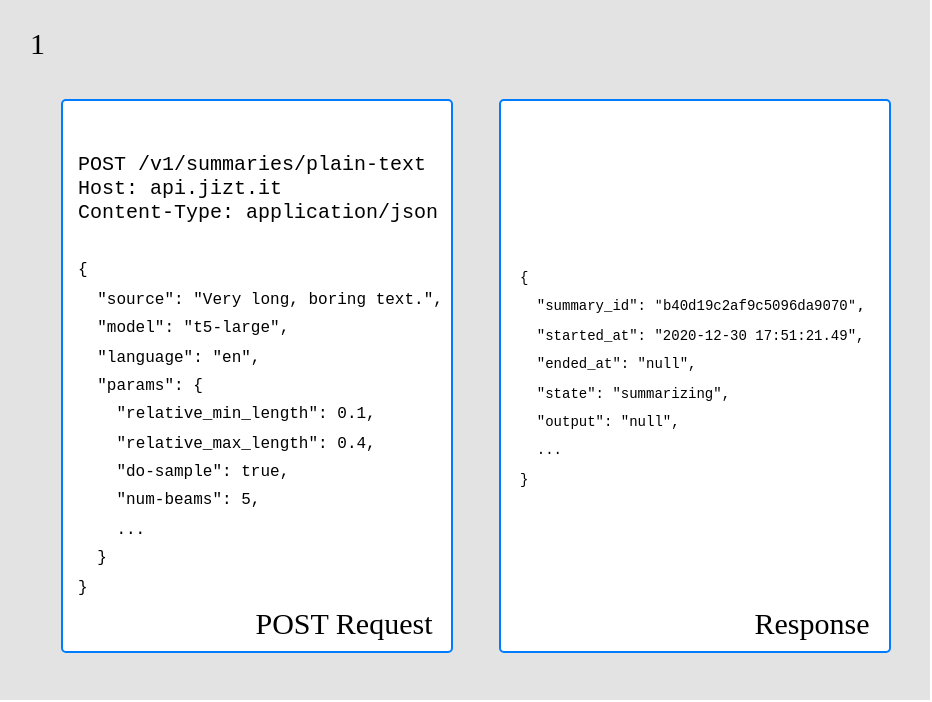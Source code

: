 <mxfile version="14.3.1" type="device"><diagram id="ML9XkgOfFmXLE3k9Yy3L" name="Page-1"><mxGraphModel dx="721" dy="392" grid="1" gridSize="10" guides="1" tooltips="1" connect="1" arrows="1" fold="1" page="1" pageScale="1" pageWidth="850" pageHeight="1100" math="0" shadow="0"><root><mxCell id="0"/><mxCell id="1" parent="0"/><mxCell id="SWudGq7IUVKwuybWtxNj-56" value="" style="rounded=0;whiteSpace=wrap;html=1;strokeColor=none;fillColor=#E3E3E3;" vertex="1" parent="1"><mxGeometry x="50" y="40" width="465" height="350" as="geometry"/></mxCell><mxCell id="SWudGq7IUVKwuybWtxNj-57" value="1" style="text;html=1;strokeColor=none;fillColor=none;align=left;verticalAlign=middle;whiteSpace=wrap;rounded=0;fontFamily=Ubuntu;fontSource=https%3A%2F%2Ffonts.googleapis.com%2Fcss%3Ffamily%3DUbuntu;fontSize=15;" vertex="1" parent="1"><mxGeometry x="63" y="53.998" width="20" height="14.615" as="geometry"/></mxCell><mxCell id="SWudGq7IUVKwuybWtxNj-58" value="" style="rounded=1;whiteSpace=wrap;html=1;arcSize=1;strokeColor=#007cffff;fillColor=#FFFFFF;fontFamily=Ubuntu;fontSource=https%3A%2F%2Ffonts.googleapis.com%2Fcss%3Ffamily%3DUbuntu;" vertex="1" parent="1"><mxGeometry x="81" y="90" width="195" height="276" as="geometry"/></mxCell><mxCell id="SWudGq7IUVKwuybWtxNj-59" value="&lt;div style=&quot;font-size: 10px&quot;&gt;&lt;font style=&quot;font-size: 10px&quot;&gt;POST /v1/summaries/plain-text&lt;/font&gt;&lt;/div&gt;&lt;div style=&quot;font-size: 10px&quot;&gt;&lt;font style=&quot;font-size: 10px&quot;&gt;Host: api.jizt.it&lt;br&gt;&lt;/font&gt;&lt;/div&gt;&lt;div style=&quot;font-size: 10px&quot;&gt;&lt;font style=&quot;font-size: 10px&quot;&gt;Content-Type: application/json&lt;/font&gt;&lt;/div&gt;&lt;div&gt;&lt;br&gt;&lt;/div&gt;&lt;div&gt;&lt;font style=&quot;font-size: 8px&quot;&gt;{&lt;/font&gt;&lt;font style=&quot;font-size: 8px&quot;&gt;&lt;br&gt;&lt;/font&gt;&lt;/div&gt;&lt;div&gt;&lt;font style=&quot;font-size: 8px&quot;&gt;&amp;nbsp; &quot;source&quot;: &quot;Very long, boring text.&quot;,&lt;/font&gt;&lt;br&gt;&lt;font style=&quot;font-size: 8px&quot;&gt;&lt;font style=&quot;font-size: 8px&quot;&gt;&amp;nbsp; &quot;model&quot;: &quot;t5-large&quot;,&lt;/font&gt;&lt;/font&gt;&lt;br&gt;&lt;font style=&quot;font-size: 8px&quot;&gt;&lt;font style=&quot;font-size: 8px&quot;&gt;&lt;font style=&quot;font-size: 8px&quot;&gt;&lt;font style=&quot;font-size: 8px&quot;&gt;&lt;font style=&quot;font-size: 8px&quot;&gt;&amp;nbsp; &quot;language&quot;: &quot;en&quot;,&lt;/font&gt;&lt;/font&gt;&lt;/font&gt;&lt;/font&gt;&lt;/font&gt;&lt;/div&gt;&lt;div&gt;&lt;font style=&quot;font-size: 8px&quot;&gt;&amp;nbsp; &quot;params&quot;: {&lt;/font&gt;&lt;br&gt;&lt;font style=&quot;font-size: 8px&quot;&gt;&lt;font style=&quot;font-size: 8px&quot;&gt;&amp;nbsp;&amp;nbsp;&amp;nbsp; &quot;&lt;/font&gt;&lt;font style=&quot;font-size: 8px&quot;&gt;&lt;span&gt;relative_min_length&lt;/span&gt;&quot;: 0.1,&lt;/font&gt;&lt;/font&gt;&lt;/div&gt;&lt;div&gt;&lt;font style=&quot;font-size: 8px&quot;&gt;&amp;nbsp;&amp;nbsp;&amp;nbsp; &quot;&lt;/font&gt;&lt;font style=&quot;font-size: 8px&quot;&gt;&lt;span&gt;relative_max_length&lt;/span&gt;&quot;: 0.4,&lt;br&gt;&lt;/font&gt;&lt;/div&gt;&lt;font style=&quot;font-size: 8px&quot;&gt;&amp;nbsp;&amp;nbsp;&amp;nbsp; &quot;do-sample&quot;: true,&lt;br&gt;&lt;/font&gt;&lt;div&gt;&lt;font style=&quot;font-size: 8px&quot;&gt;&amp;nbsp;&amp;nbsp;&amp;nbsp; &quot;num-beams&quot;: 5,&lt;/font&gt;&lt;br&gt;&lt;font style=&quot;font-size: 8px&quot;&gt;&lt;font style=&quot;font-size: 8px&quot;&gt;&amp;nbsp;&amp;nbsp;&amp;nbsp; ...&lt;/font&gt;&lt;/font&gt;&lt;/div&gt;&lt;div&gt;&lt;font style=&quot;font-size: 8px&quot;&gt;&amp;nbsp; }&lt;/font&gt;&lt;font style=&quot;font-size: 8px&quot;&gt;&lt;font style=&quot;font-size: 8px&quot;&gt;&lt;font style=&quot;font-size: 8px&quot;&gt;&lt;br&gt;&lt;/font&gt;&lt;/font&gt;&lt;/font&gt;&lt;/div&gt;&lt;font style=&quot;font-size: 8px&quot;&gt;}&lt;/font&gt;" style="text;html=1;fillColor=none;align=left;verticalAlign=middle;rounded=0;labelPosition=center;verticalLabelPosition=middle;fontFamily=Courier New;labelBorderColor=none;spacing=0;spacingLeft=0;whiteSpace=wrap;" vertex="1" parent="1"><mxGeometry x="89" y="94.55" width="186" height="266.89" as="geometry"/></mxCell><mxCell id="SWudGq7IUVKwuybWtxNj-60" value="POST &lt;font style=&quot;font-size: 15px&quot;&gt;Request&lt;/font&gt;" style="text;html=1;strokeColor=none;fillColor=none;align=center;verticalAlign=middle;whiteSpace=wrap;rounded=0;fontFamily=Ubuntu;fontSource=https%3A%2F%2Ffonts.googleapis.com%2Fcss%3Ffamily%3DUbuntu;fontSize=15;" vertex="1" parent="1"><mxGeometry x="168" y="341.44" width="108" height="20" as="geometry"/></mxCell><mxCell id="SWudGq7IUVKwuybWtxNj-61" value="" style="rounded=1;whiteSpace=wrap;html=1;arcSize=1;strokeColor=#007cffff;fillColor=#FFFFFF;fontFamily=Ubuntu;fontSource=https%3A%2F%2Ffonts.googleapis.com%2Fcss%3Ffamily%3DUbuntu;" vertex="1" parent="1"><mxGeometry x="300" y="90" width="195" height="276" as="geometry"/></mxCell><mxCell id="SWudGq7IUVKwuybWtxNj-62" value="Response" style="text;html=1;strokeColor=none;fillColor=none;align=center;verticalAlign=middle;whiteSpace=wrap;rounded=0;fontFamily=Ubuntu;fontSource=https%3A%2F%2Ffonts.googleapis.com%2Fcss%3Ffamily%3DUbuntu;fontSize=15;" vertex="1" parent="1"><mxGeometry x="417" y="341.44" width="78" height="20" as="geometry"/></mxCell><mxCell id="SWudGq7IUVKwuybWtxNj-63" value="&lt;font style=&quot;font-size: 7px&quot;&gt;{&lt;/font&gt;&lt;br&gt;&lt;div&gt;&lt;font style=&quot;font-size: 7px&quot;&gt;&lt;font style=&quot;font-size: 7px&quot;&gt;&amp;nbsp; &quot;summary_id&quot;: &lt;/font&gt;&lt;/font&gt;&lt;font style=&quot;font-size: 7px&quot;&gt;&lt;font style=&quot;font-size: 7px&quot;&gt;&lt;code&gt;&lt;span class=&quot;token string&quot;&gt;&quot;&lt;font face=&quot;Courier New&quot;&gt;b40d19c2af9c5096da9070&lt;/font&gt;&quot;,&lt;/span&gt;&lt;/code&gt;&lt;/font&gt;&lt;/font&gt;&lt;/div&gt;&lt;div&gt;&lt;font style=&quot;font-size: 7px&quot;&gt;&lt;font style=&quot;font-size: 7px&quot;&gt;&lt;code&gt;&lt;span class=&quot;token string&quot;&gt;&lt;/span&gt;&lt;/code&gt;&lt;/font&gt;&amp;nbsp; &quot;started_at&quot;: &quot;2020-12-30 17:51:21.49&quot;,&lt;/font&gt;&lt;/div&gt;&lt;div&gt;&lt;/div&gt;&lt;font style=&quot;font-size: 7px&quot;&gt;&amp;nbsp; &quot;ended_at&quot;: &quot;null&quot;,&lt;br&gt;&amp;nbsp; &quot;state&quot;: &quot;summarizing&quot;,&lt;br&gt;&amp;nbsp; &quot;output&quot;: &quot;null&quot;,&lt;br&gt;&amp;nbsp; ...&lt;br&gt;}&lt;/font&gt;" style="text;html=1;fillColor=none;align=left;verticalAlign=middle;rounded=0;labelPosition=center;verticalLabelPosition=middle;fontFamily=Courier New;labelBorderColor=none;spacing=0;spacingLeft=0;whiteSpace=wrap;" vertex="1" parent="1"><mxGeometry x="309.5" y="172.28" width="180" height="111.44" as="geometry"/></mxCell></root></mxGraphModel></diagram></mxfile>
